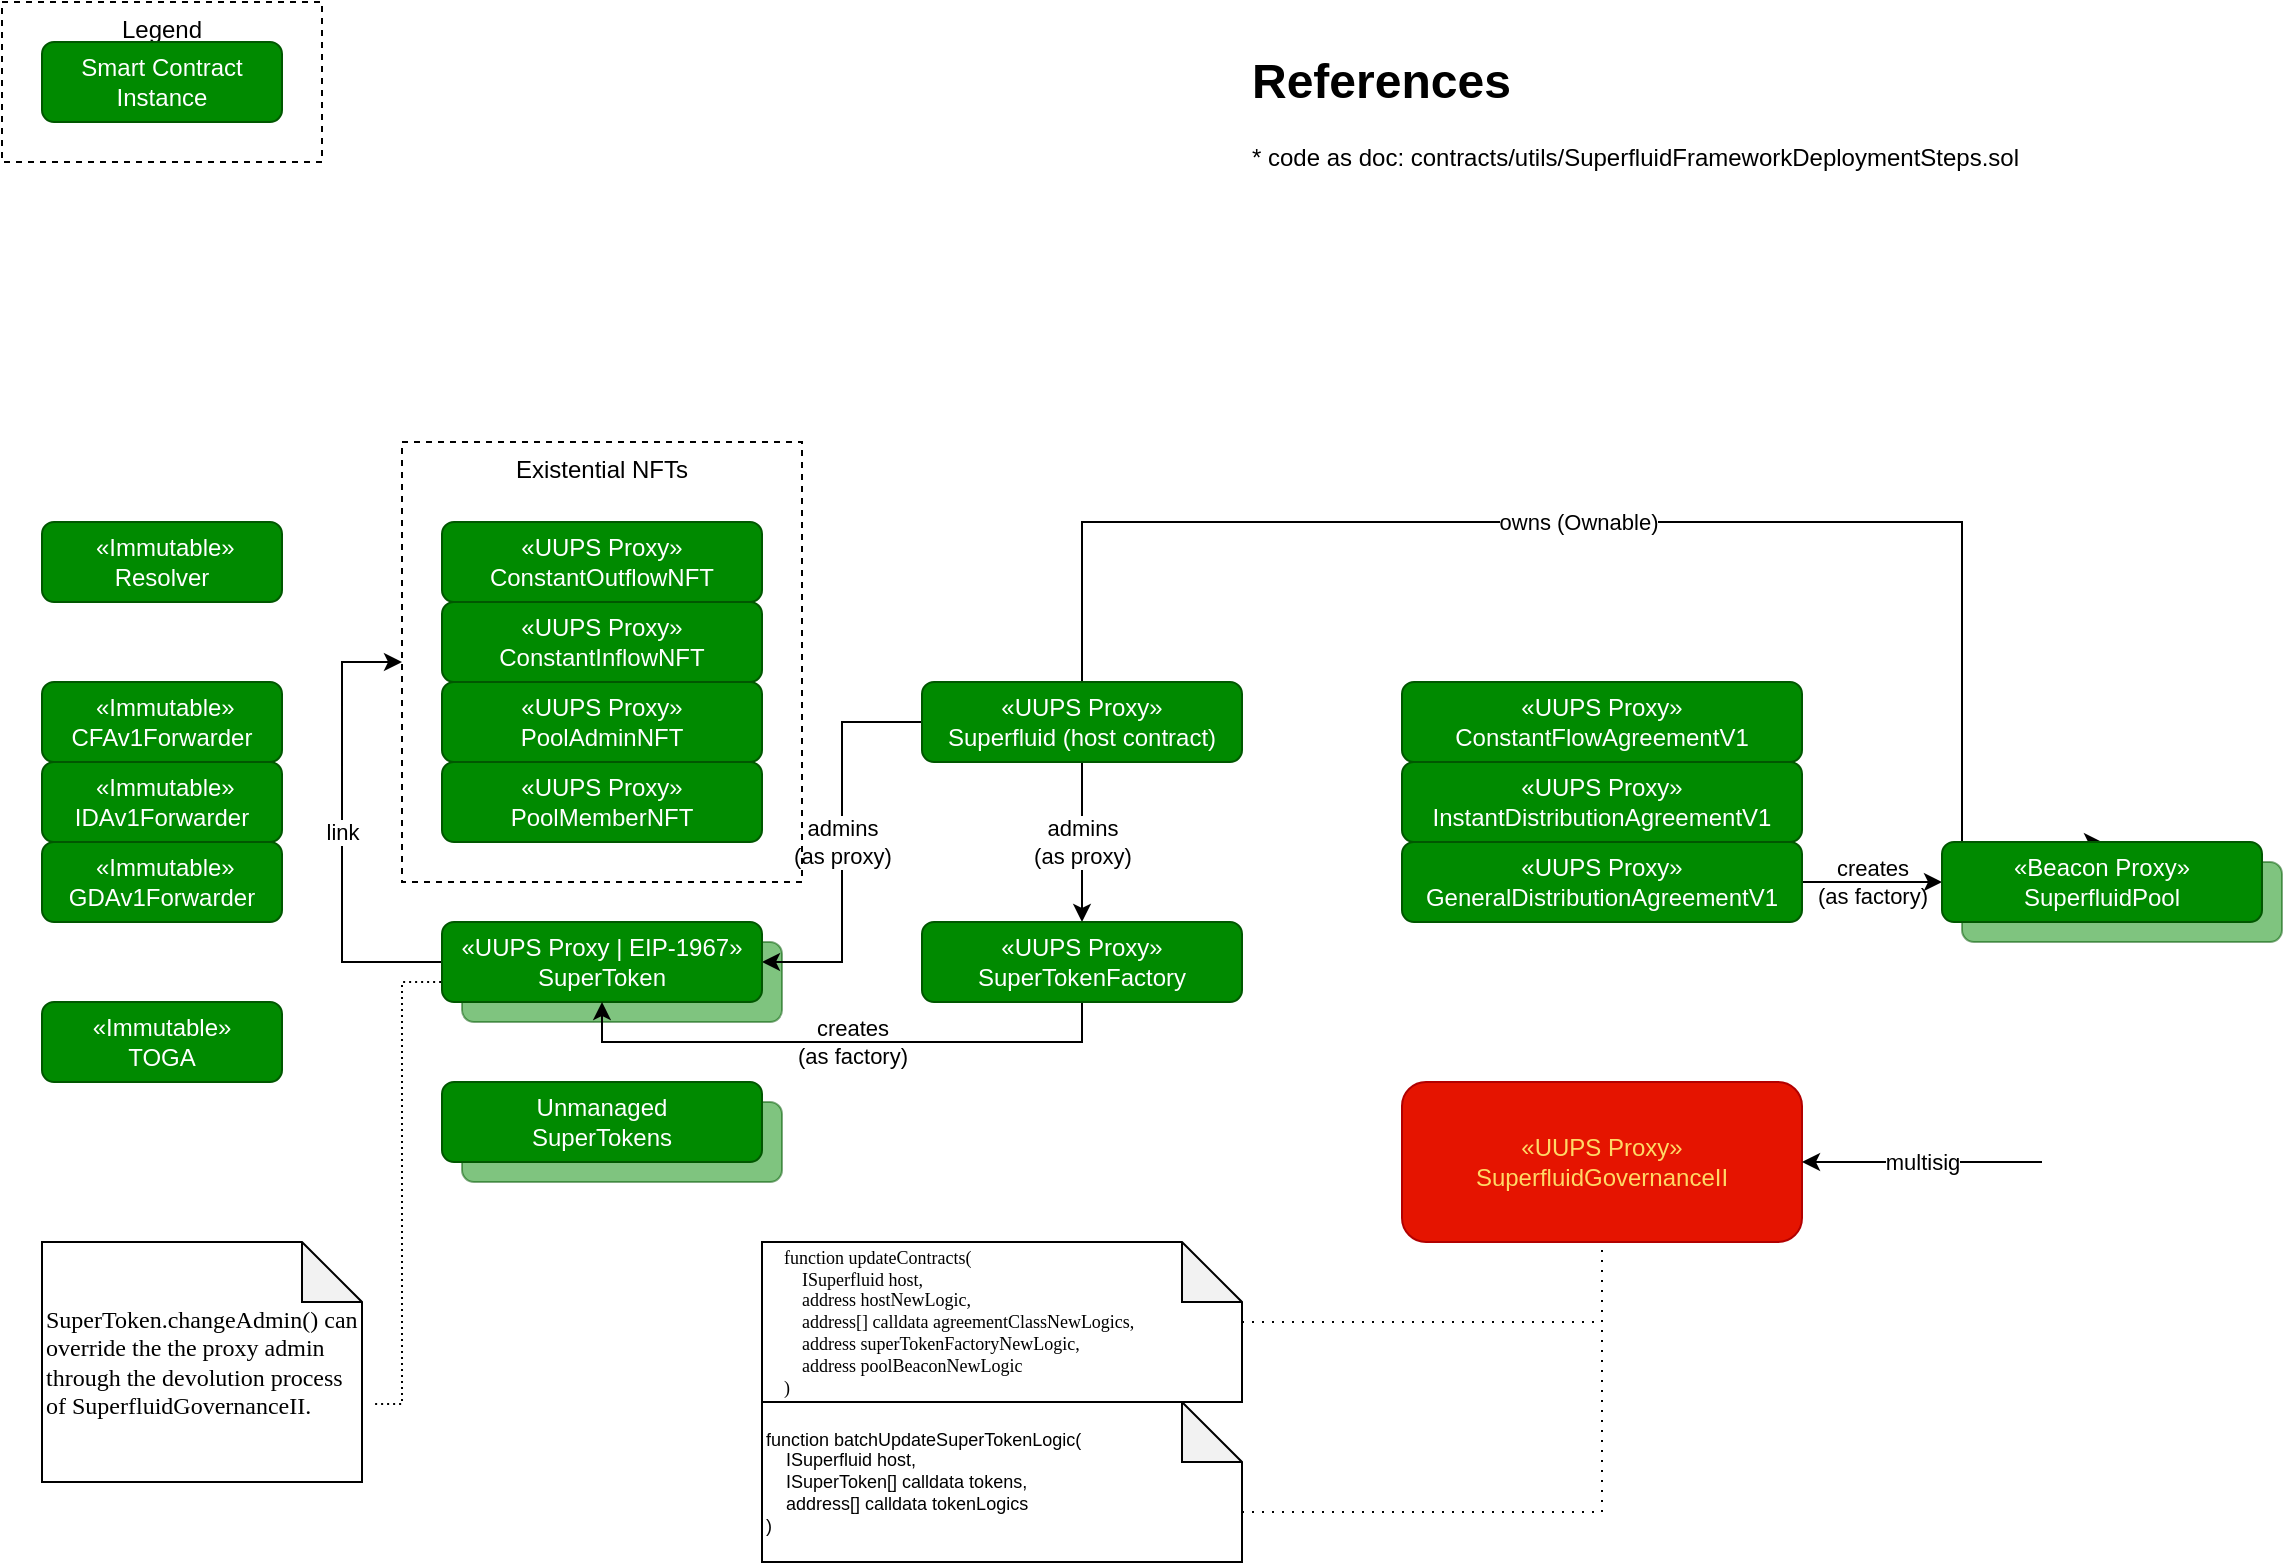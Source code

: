 <mxfile version="22.1.2" type="device">
  <diagram name="Page-1" id="iipwh64n65vx4WovocLg">
    <mxGraphModel dx="1474" dy="848" grid="1" gridSize="10" guides="1" tooltips="1" connect="1" arrows="1" fold="1" page="1" pageScale="1" pageWidth="1169" pageHeight="827" math="0" shadow="0">
      <root>
        <mxCell id="0" />
        <mxCell id="1" parent="0" />
        <mxCell id="yRzJGyd7bDUnVyytgLMS-36" value="&lt;br&gt;" style="rounded=1;whiteSpace=wrap;html=1;fillColor=#008a00;fontColor=#ffffff;strokeColor=#005700;gradientColor=none;shadow=0;opacity=50;" vertex="1" parent="1">
          <mxGeometry x="250" y="570" width="160" height="40" as="geometry" />
        </mxCell>
        <mxCell id="yRzJGyd7bDUnVyytgLMS-12" value="&lt;br&gt;" style="rounded=1;whiteSpace=wrap;html=1;fillColor=#008a00;fontColor=#ffffff;strokeColor=#005700;gradientColor=none;shadow=0;opacity=50;" vertex="1" parent="1">
          <mxGeometry x="250" y="490" width="160" height="40" as="geometry" />
        </mxCell>
        <mxCell id="yRzJGyd7bDUnVyytgLMS-10" value="&lt;br&gt;" style="rounded=1;whiteSpace=wrap;html=1;fillColor=#008a00;fontColor=#ffffff;strokeColor=#005700;gradientColor=none;shadow=0;opacity=50;" vertex="1" parent="1">
          <mxGeometry x="1000" y="450" width="160" height="40" as="geometry" />
        </mxCell>
        <mxCell id="yRzJGyd7bDUnVyytgLMS-6" value="Legend" style="rounded=0;whiteSpace=wrap;html=1;dashed=1;fillColor=none;verticalAlign=top;" vertex="1" parent="1">
          <mxGeometry x="20" y="20" width="160" height="80" as="geometry" />
        </mxCell>
        <mxCell id="yRzJGyd7bDUnVyytgLMS-2" value="Smart Contract&lt;br&gt;Instance" style="rounded=1;whiteSpace=wrap;html=1;fillColor=#008a00;fontColor=#ffffff;strokeColor=#005700;" vertex="1" parent="1">
          <mxGeometry x="40" y="40" width="120" height="40" as="geometry" />
        </mxCell>
        <mxCell id="yRzJGyd7bDUnVyytgLMS-3" value="«UUPS Proxy»&lt;br&gt;ConstantFlowAgreementV1" style="rounded=1;whiteSpace=wrap;html=1;fillColor=#008a00;fontColor=#ffffff;strokeColor=#005700;" vertex="1" parent="1">
          <mxGeometry x="720" y="360" width="200" height="40" as="geometry" />
        </mxCell>
        <mxCell id="yRzJGyd7bDUnVyytgLMS-4" value="«UUPS Proxy»&lt;br&gt;InstantDistributionAgreementV1" style="rounded=1;whiteSpace=wrap;html=1;fillColor=#008a00;fontColor=#ffffff;strokeColor=#005700;" vertex="1" parent="1">
          <mxGeometry x="720" y="400" width="200" height="40" as="geometry" />
        </mxCell>
        <mxCell id="yRzJGyd7bDUnVyytgLMS-18" value="owns (Ownable)" style="edgeStyle=orthogonalEdgeStyle;rounded=0;orthogonalLoop=1;jettySize=auto;html=1;entryX=0.5;entryY=0;entryDx=0;entryDy=0;exitX=0.5;exitY=0;exitDx=0;exitDy=0;" edge="1" parent="1" source="yRzJGyd7bDUnVyytgLMS-5" target="yRzJGyd7bDUnVyytgLMS-9">
          <mxGeometry x="-0.125" relative="1" as="geometry">
            <Array as="points">
              <mxPoint x="560" y="280" />
              <mxPoint x="1000" y="280" />
            </Array>
            <mxPoint as="offset" />
          </mxGeometry>
        </mxCell>
        <mxCell id="yRzJGyd7bDUnVyytgLMS-37" value="admins&lt;br&gt;(as proxy)" style="edgeStyle=orthogonalEdgeStyle;rounded=0;orthogonalLoop=1;jettySize=auto;html=1;entryX=1;entryY=0.5;entryDx=0;entryDy=0;exitX=0;exitY=0.5;exitDx=0;exitDy=0;" edge="1" parent="1" source="yRzJGyd7bDUnVyytgLMS-5" target="yRzJGyd7bDUnVyytgLMS-11">
          <mxGeometry relative="1" as="geometry" />
        </mxCell>
        <mxCell id="yRzJGyd7bDUnVyytgLMS-38" value="admins&lt;br&gt;(as proxy)" style="edgeStyle=orthogonalEdgeStyle;rounded=0;orthogonalLoop=1;jettySize=auto;html=1;entryX=0.5;entryY=0;entryDx=0;entryDy=0;" edge="1" parent="1" source="yRzJGyd7bDUnVyytgLMS-5" target="yRzJGyd7bDUnVyytgLMS-27">
          <mxGeometry relative="1" as="geometry">
            <mxPoint as="offset" />
          </mxGeometry>
        </mxCell>
        <mxCell id="yRzJGyd7bDUnVyytgLMS-5" value="«UUPS Proxy»&lt;br&gt;Superfluid (host contract)" style="rounded=1;whiteSpace=wrap;html=1;fillColor=#008a00;fontColor=#ffffff;strokeColor=#005700;" vertex="1" parent="1">
          <mxGeometry x="480" y="360" width="160" height="40" as="geometry" />
        </mxCell>
        <mxCell id="yRzJGyd7bDUnVyytgLMS-7" value="«UUPS Proxy»&lt;br&gt;SuperfluidGovernanceII" style="rounded=1;whiteSpace=wrap;html=1;fillColor=#e51400;fontColor=#FFD966;strokeColor=#B20000;" vertex="1" parent="1">
          <mxGeometry x="720" y="560" width="200" height="80" as="geometry" />
        </mxCell>
        <mxCell id="yRzJGyd7bDUnVyytgLMS-51" value="creates&lt;br&gt;(as factory)" style="edgeStyle=orthogonalEdgeStyle;rounded=0;orthogonalLoop=1;jettySize=auto;html=1;entryX=0;entryY=0.5;entryDx=0;entryDy=0;labelBackgroundColor=none;" edge="1" parent="1" source="yRzJGyd7bDUnVyytgLMS-8" target="yRzJGyd7bDUnVyytgLMS-9">
          <mxGeometry relative="1" as="geometry" />
        </mxCell>
        <mxCell id="yRzJGyd7bDUnVyytgLMS-8" value="«UUPS Proxy»&lt;br&gt;GeneralDistributionAgreementV1" style="rounded=1;whiteSpace=wrap;html=1;fillColor=#008a00;fontColor=#ffffff;strokeColor=#005700;" vertex="1" parent="1">
          <mxGeometry x="720" y="440" width="200" height="40" as="geometry" />
        </mxCell>
        <mxCell id="yRzJGyd7bDUnVyytgLMS-9" value="«Beacon Proxy»&lt;br&gt;SuperfluidPool" style="rounded=1;whiteSpace=wrap;html=1;fillColor=#008a00;fontColor=#ffffff;strokeColor=#005700;gradientColor=none;shadow=0;" vertex="1" parent="1">
          <mxGeometry x="990" y="440" width="160" height="40" as="geometry" />
        </mxCell>
        <mxCell id="yRzJGyd7bDUnVyytgLMS-23" value="link" style="edgeStyle=orthogonalEdgeStyle;rounded=0;orthogonalLoop=1;jettySize=auto;html=1;entryX=0;entryY=0.5;entryDx=0;entryDy=0;exitX=0;exitY=0.5;exitDx=0;exitDy=0;" edge="1" parent="1" source="yRzJGyd7bDUnVyytgLMS-11" target="yRzJGyd7bDUnVyytgLMS-25">
          <mxGeometry relative="1" as="geometry">
            <Array as="points">
              <mxPoint x="190" y="500" />
              <mxPoint x="190" y="350" />
            </Array>
          </mxGeometry>
        </mxCell>
        <mxCell id="yRzJGyd7bDUnVyytgLMS-11" value="&lt;div&gt;«UUPS Proxy | EIP-1967»&lt;/div&gt;SuperToken" style="rounded=1;whiteSpace=wrap;html=1;fillColor=#008a00;fontColor=#ffffff;strokeColor=#005700;" vertex="1" parent="1">
          <mxGeometry x="240" y="480" width="160" height="40" as="geometry" />
        </mxCell>
        <mxCell id="yRzJGyd7bDUnVyytgLMS-15" value="&amp;nbsp;«Immutable»&lt;br&gt;CFAv1Forwarder" style="rounded=1;whiteSpace=wrap;html=1;fillColor=#008a00;fontColor=#ffffff;strokeColor=#005700;" vertex="1" parent="1">
          <mxGeometry x="40" y="360" width="120" height="40" as="geometry" />
        </mxCell>
        <mxCell id="yRzJGyd7bDUnVyytgLMS-16" value="&amp;nbsp;«Immutable»&lt;br&gt;IDAv1Forwarder" style="rounded=1;whiteSpace=wrap;html=1;fillColor=#008a00;fontColor=#ffffff;strokeColor=#005700;" vertex="1" parent="1">
          <mxGeometry x="40" y="400" width="120" height="40" as="geometry" />
        </mxCell>
        <mxCell id="yRzJGyd7bDUnVyytgLMS-17" value="&amp;nbsp;«Immutable»&lt;br&gt;GDAv1Forwarder" style="rounded=1;whiteSpace=wrap;html=1;fillColor=#008a00;fontColor=#ffffff;strokeColor=#005700;" vertex="1" parent="1">
          <mxGeometry x="40" y="440" width="120" height="40" as="geometry" />
        </mxCell>
        <mxCell id="yRzJGyd7bDUnVyytgLMS-19" value="«UUPS Proxy»&lt;br&gt;ConstantOutflowNFT" style="rounded=1;whiteSpace=wrap;html=1;fillColor=#008a00;fontColor=#ffffff;strokeColor=#005700;" vertex="1" parent="1">
          <mxGeometry x="240" y="280" width="160" height="40" as="geometry" />
        </mxCell>
        <mxCell id="yRzJGyd7bDUnVyytgLMS-20" value="«UUPS Proxy»&lt;br&gt;ConstantInflowNFT" style="rounded=1;whiteSpace=wrap;html=1;fillColor=#008a00;fontColor=#ffffff;strokeColor=#005700;" vertex="1" parent="1">
          <mxGeometry x="240" y="320" width="160" height="40" as="geometry" />
        </mxCell>
        <mxCell id="yRzJGyd7bDUnVyytgLMS-21" value="«UUPS Proxy»&lt;br&gt;PoolAdminNFT" style="rounded=1;whiteSpace=wrap;html=1;fillColor=#008a00;fontColor=#ffffff;strokeColor=#005700;" vertex="1" parent="1">
          <mxGeometry x="240" y="360" width="160" height="40" as="geometry" />
        </mxCell>
        <mxCell id="yRzJGyd7bDUnVyytgLMS-22" value="«UUPS Proxy»&lt;br&gt;PoolMemberNFT" style="rounded=1;whiteSpace=wrap;html=1;fillColor=#008a00;fontColor=#ffffff;strokeColor=#005700;" vertex="1" parent="1">
          <mxGeometry x="240" y="400" width="160" height="40" as="geometry" />
        </mxCell>
        <mxCell id="yRzJGyd7bDUnVyytgLMS-25" value="Existential NFTs" style="rounded=0;whiteSpace=wrap;html=1;dashed=1;fillColor=none;verticalAlign=top;" vertex="1" parent="1">
          <mxGeometry x="220" y="240" width="200" height="220" as="geometry" />
        </mxCell>
        <mxCell id="yRzJGyd7bDUnVyytgLMS-34" value="creates&lt;br&gt;(as factory)" style="edgeStyle=orthogonalEdgeStyle;rounded=0;orthogonalLoop=1;jettySize=auto;html=1;exitX=0.5;exitY=1;exitDx=0;exitDy=0;labelBackgroundColor=none;" edge="1" parent="1">
          <mxGeometry relative="1" as="geometry">
            <mxPoint x="560" y="510" as="sourcePoint" />
            <mxPoint x="320" y="520" as="targetPoint" />
            <Array as="points">
              <mxPoint x="560" y="540" />
              <mxPoint x="320" y="540" />
            </Array>
          </mxGeometry>
        </mxCell>
        <mxCell id="yRzJGyd7bDUnVyytgLMS-27" value="«UUPS Proxy»&lt;br&gt;SuperTokenFactory" style="rounded=1;whiteSpace=wrap;html=1;fillColor=#008a00;fontColor=#ffffff;strokeColor=#005700;" vertex="1" parent="1">
          <mxGeometry x="480" y="480" width="160" height="40" as="geometry" />
        </mxCell>
        <mxCell id="yRzJGyd7bDUnVyytgLMS-29" value="&amp;nbsp;«Immutable»&lt;br&gt;Resolver" style="rounded=1;whiteSpace=wrap;html=1;fillColor=#008a00;fontColor=#ffffff;strokeColor=#005700;" vertex="1" parent="1">
          <mxGeometry x="40" y="280" width="120" height="40" as="geometry" />
        </mxCell>
        <mxCell id="yRzJGyd7bDUnVyytgLMS-30" value="«Immutable»&lt;br&gt;TOGA" style="rounded=1;whiteSpace=wrap;html=1;fillColor=#008a00;fontColor=#ffffff;strokeColor=#005700;" vertex="1" parent="1">
          <mxGeometry x="40" y="520" width="120" height="40" as="geometry" />
        </mxCell>
        <mxCell id="yRzJGyd7bDUnVyytgLMS-33" value="" style="shape=image;verticalLabelPosition=bottom;labelBackgroundColor=default;verticalAlign=top;aspect=fixed;imageAspect=0;image=https://www.worldatlas.com/img/flag/vn-flag.jpg;" vertex="1" parent="1">
          <mxGeometry x="730" y="570" width="29.85" height="20" as="geometry" />
        </mxCell>
        <mxCell id="yRzJGyd7bDUnVyytgLMS-35" value="&lt;div&gt;&lt;/div&gt;Unmanaged&lt;br&gt;SuperTokens" style="rounded=1;whiteSpace=wrap;html=1;fillColor=#008a00;fontColor=#ffffff;strokeColor=#005700;" vertex="1" parent="1">
          <mxGeometry x="240" y="560" width="160" height="40" as="geometry" />
        </mxCell>
        <mxCell id="yRzJGyd7bDUnVyytgLMS-41" style="edgeStyle=orthogonalEdgeStyle;rounded=0;orthogonalLoop=1;jettySize=auto;html=1;entryX=0;entryY=0.75;entryDx=0;entryDy=0;dashed=1;dashPattern=1 2;endArrow=none;endFill=0;exitX=1.041;exitY=0.675;exitDx=0;exitDy=0;exitPerimeter=0;" edge="1" parent="1" source="yRzJGyd7bDUnVyytgLMS-45" target="yRzJGyd7bDUnVyytgLMS-11">
          <mxGeometry relative="1" as="geometry" />
        </mxCell>
        <mxCell id="yRzJGyd7bDUnVyytgLMS-44" style="edgeStyle=orthogonalEdgeStyle;rounded=0;orthogonalLoop=1;jettySize=auto;html=1;entryX=0.5;entryY=1;entryDx=0;entryDy=0;endArrow=none;endFill=0;dashed=1;dashPattern=1 4;" edge="1" parent="1" source="yRzJGyd7bDUnVyytgLMS-43" target="yRzJGyd7bDUnVyytgLMS-7">
          <mxGeometry relative="1" as="geometry" />
        </mxCell>
        <mxCell id="yRzJGyd7bDUnVyytgLMS-43" value="&lt;div style=&quot;font-size: 9px;&quot;&gt;&lt;font face=&quot;Lucida Console&quot; style=&quot;font-size: 9px;&quot;&gt;&amp;nbsp; &amp;nbsp; function updateContracts(&lt;/font&gt;&lt;/div&gt;&lt;div style=&quot;font-size: 9px;&quot;&gt;&lt;font face=&quot;Lucida Console&quot; style=&quot;font-size: 9px;&quot;&gt;&amp;nbsp; &amp;nbsp; &amp;nbsp; &amp;nbsp; ISuperfluid host,&lt;/font&gt;&lt;/div&gt;&lt;div style=&quot;font-size: 9px;&quot;&gt;&lt;font face=&quot;Lucida Console&quot; style=&quot;font-size: 9px;&quot;&gt;&amp;nbsp; &amp;nbsp; &amp;nbsp; &amp;nbsp; address hostNewLogic,&lt;/font&gt;&lt;/div&gt;&lt;div style=&quot;font-size: 9px;&quot;&gt;&lt;font face=&quot;Lucida Console&quot; style=&quot;font-size: 9px;&quot;&gt;&amp;nbsp; &amp;nbsp; &amp;nbsp; &amp;nbsp; address[] calldata agreementClassNewLogics,&lt;/font&gt;&lt;/div&gt;&lt;div style=&quot;font-size: 9px;&quot;&gt;&lt;font face=&quot;Lucida Console&quot; style=&quot;font-size: 9px;&quot;&gt;&amp;nbsp; &amp;nbsp; &amp;nbsp; &amp;nbsp; address superTokenFactoryNewLogic,&lt;/font&gt;&lt;/div&gt;&lt;div style=&quot;font-size: 9px;&quot;&gt;&lt;font face=&quot;Lucida Console&quot; style=&quot;font-size: 9px;&quot;&gt;&amp;nbsp; &amp;nbsp; &amp;nbsp; &amp;nbsp; address poolBeaconNewLogic&lt;/font&gt;&lt;/div&gt;&lt;div style=&quot;font-size: 9px;&quot;&gt;&lt;font face=&quot;Lucida Console&quot; style=&quot;font-size: 9px;&quot;&gt;&amp;nbsp; &amp;nbsp; )&lt;/font&gt;&lt;/div&gt;" style="shape=note;whiteSpace=wrap;html=1;backgroundOutline=1;darkOpacity=0.05;align=left;fontSize=9;" vertex="1" parent="1">
          <mxGeometry x="400" y="640" width="240" height="80" as="geometry" />
        </mxCell>
        <mxCell id="yRzJGyd7bDUnVyytgLMS-45" value="&lt;div style=&quot;&quot;&gt;&lt;font face=&quot;Lucida Console&quot;&gt;SuperToken.changeAdmin() can override the the proxy admin through the devolution process of SuperfluidGovernanceII.&lt;/font&gt;&lt;br&gt;&lt;/div&gt;" style="shape=note;whiteSpace=wrap;html=1;backgroundOutline=1;darkOpacity=0.05;align=left;" vertex="1" parent="1">
          <mxGeometry x="40" y="640" width="160" height="120" as="geometry" />
        </mxCell>
        <mxCell id="yRzJGyd7bDUnVyytgLMS-47" value="multisig" style="edgeStyle=orthogonalEdgeStyle;rounded=0;orthogonalLoop=1;jettySize=auto;html=1;entryX=1;entryY=0.5;entryDx=0;entryDy=0;endArrow=classic;endFill=1;" edge="1" parent="1" source="yRzJGyd7bDUnVyytgLMS-46" target="yRzJGyd7bDUnVyytgLMS-7">
          <mxGeometry relative="1" as="geometry">
            <Array as="points">
              <mxPoint x="940" y="600" />
              <mxPoint x="940" y="600" />
            </Array>
          </mxGeometry>
        </mxCell>
        <mxCell id="yRzJGyd7bDUnVyytgLMS-46" value="" style="shape=image;verticalLabelPosition=bottom;labelBackgroundColor=default;verticalAlign=top;aspect=fixed;imageAspect=0;image=https://www.pngall.com/wp-content/uploads/2017/03/Winnie-The-Pooh-PNG-Clipart.png;" vertex="1" parent="1">
          <mxGeometry x="1040" y="560" width="80" height="80" as="geometry" />
        </mxCell>
        <mxCell id="yRzJGyd7bDUnVyytgLMS-48" value="&lt;div style=&quot;font-size: 9px;&quot;&gt;&lt;div&gt;function batchUpdateSuperTokenLogic(&lt;/div&gt;&lt;div&gt;&amp;nbsp; &amp;nbsp; ISuperfluid host,&lt;/div&gt;&lt;div&gt;&amp;nbsp; &amp;nbsp; ISuperToken[] calldata tokens,&lt;/div&gt;&lt;div&gt;&amp;nbsp; &amp;nbsp; address[] calldata tokenLogics&lt;/div&gt;&lt;div&gt;)&lt;/div&gt;&lt;/div&gt;" style="shape=note;whiteSpace=wrap;html=1;backgroundOutline=1;darkOpacity=0.05;align=left;fontSize=9;" vertex="1" parent="1">
          <mxGeometry x="400" y="720" width="240" height="80" as="geometry" />
        </mxCell>
        <mxCell id="yRzJGyd7bDUnVyytgLMS-49" style="edgeStyle=orthogonalEdgeStyle;rounded=0;orthogonalLoop=1;jettySize=auto;html=1;entryX=0.5;entryY=1;entryDx=0;entryDy=0;endArrow=none;endFill=0;dashed=1;dashPattern=1 4;exitX=0;exitY=0;exitDx=240;exitDy=55;exitPerimeter=0;" edge="1" parent="1" source="yRzJGyd7bDUnVyytgLMS-48" target="yRzJGyd7bDUnVyytgLMS-7">
          <mxGeometry relative="1" as="geometry">
            <mxPoint x="650" y="690" as="sourcePoint" />
            <mxPoint x="830" y="650" as="targetPoint" />
          </mxGeometry>
        </mxCell>
        <mxCell id="yRzJGyd7bDUnVyytgLMS-50" value="&lt;h1&gt;References&amp;nbsp;&lt;/h1&gt;* code as doc: contracts/utils/SuperfluidFrameworkDeploymentSteps.sol" style="text;html=1;strokeColor=none;fillColor=none;spacing=5;spacingTop=-20;whiteSpace=wrap;overflow=hidden;rounded=0;" vertex="1" parent="1">
          <mxGeometry x="640" y="40" width="520" height="120" as="geometry" />
        </mxCell>
      </root>
    </mxGraphModel>
  </diagram>
</mxfile>
